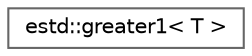 digraph "Graphical Class Hierarchy"
{
 // LATEX_PDF_SIZE
  bgcolor="transparent";
  edge [fontname=Helvetica,fontsize=10,labelfontname=Helvetica,labelfontsize=10];
  node [fontname=Helvetica,fontsize=10,shape=box,height=0.2,width=0.4];
  rankdir="LR";
  Node0 [id="Node000000",label="estd::greater1\< T \>",height=0.2,width=0.4,color="grey40", fillcolor="white", style="filled",URL="$dd/d21/structestd_1_1greater1.html",tooltip=" "];
}

